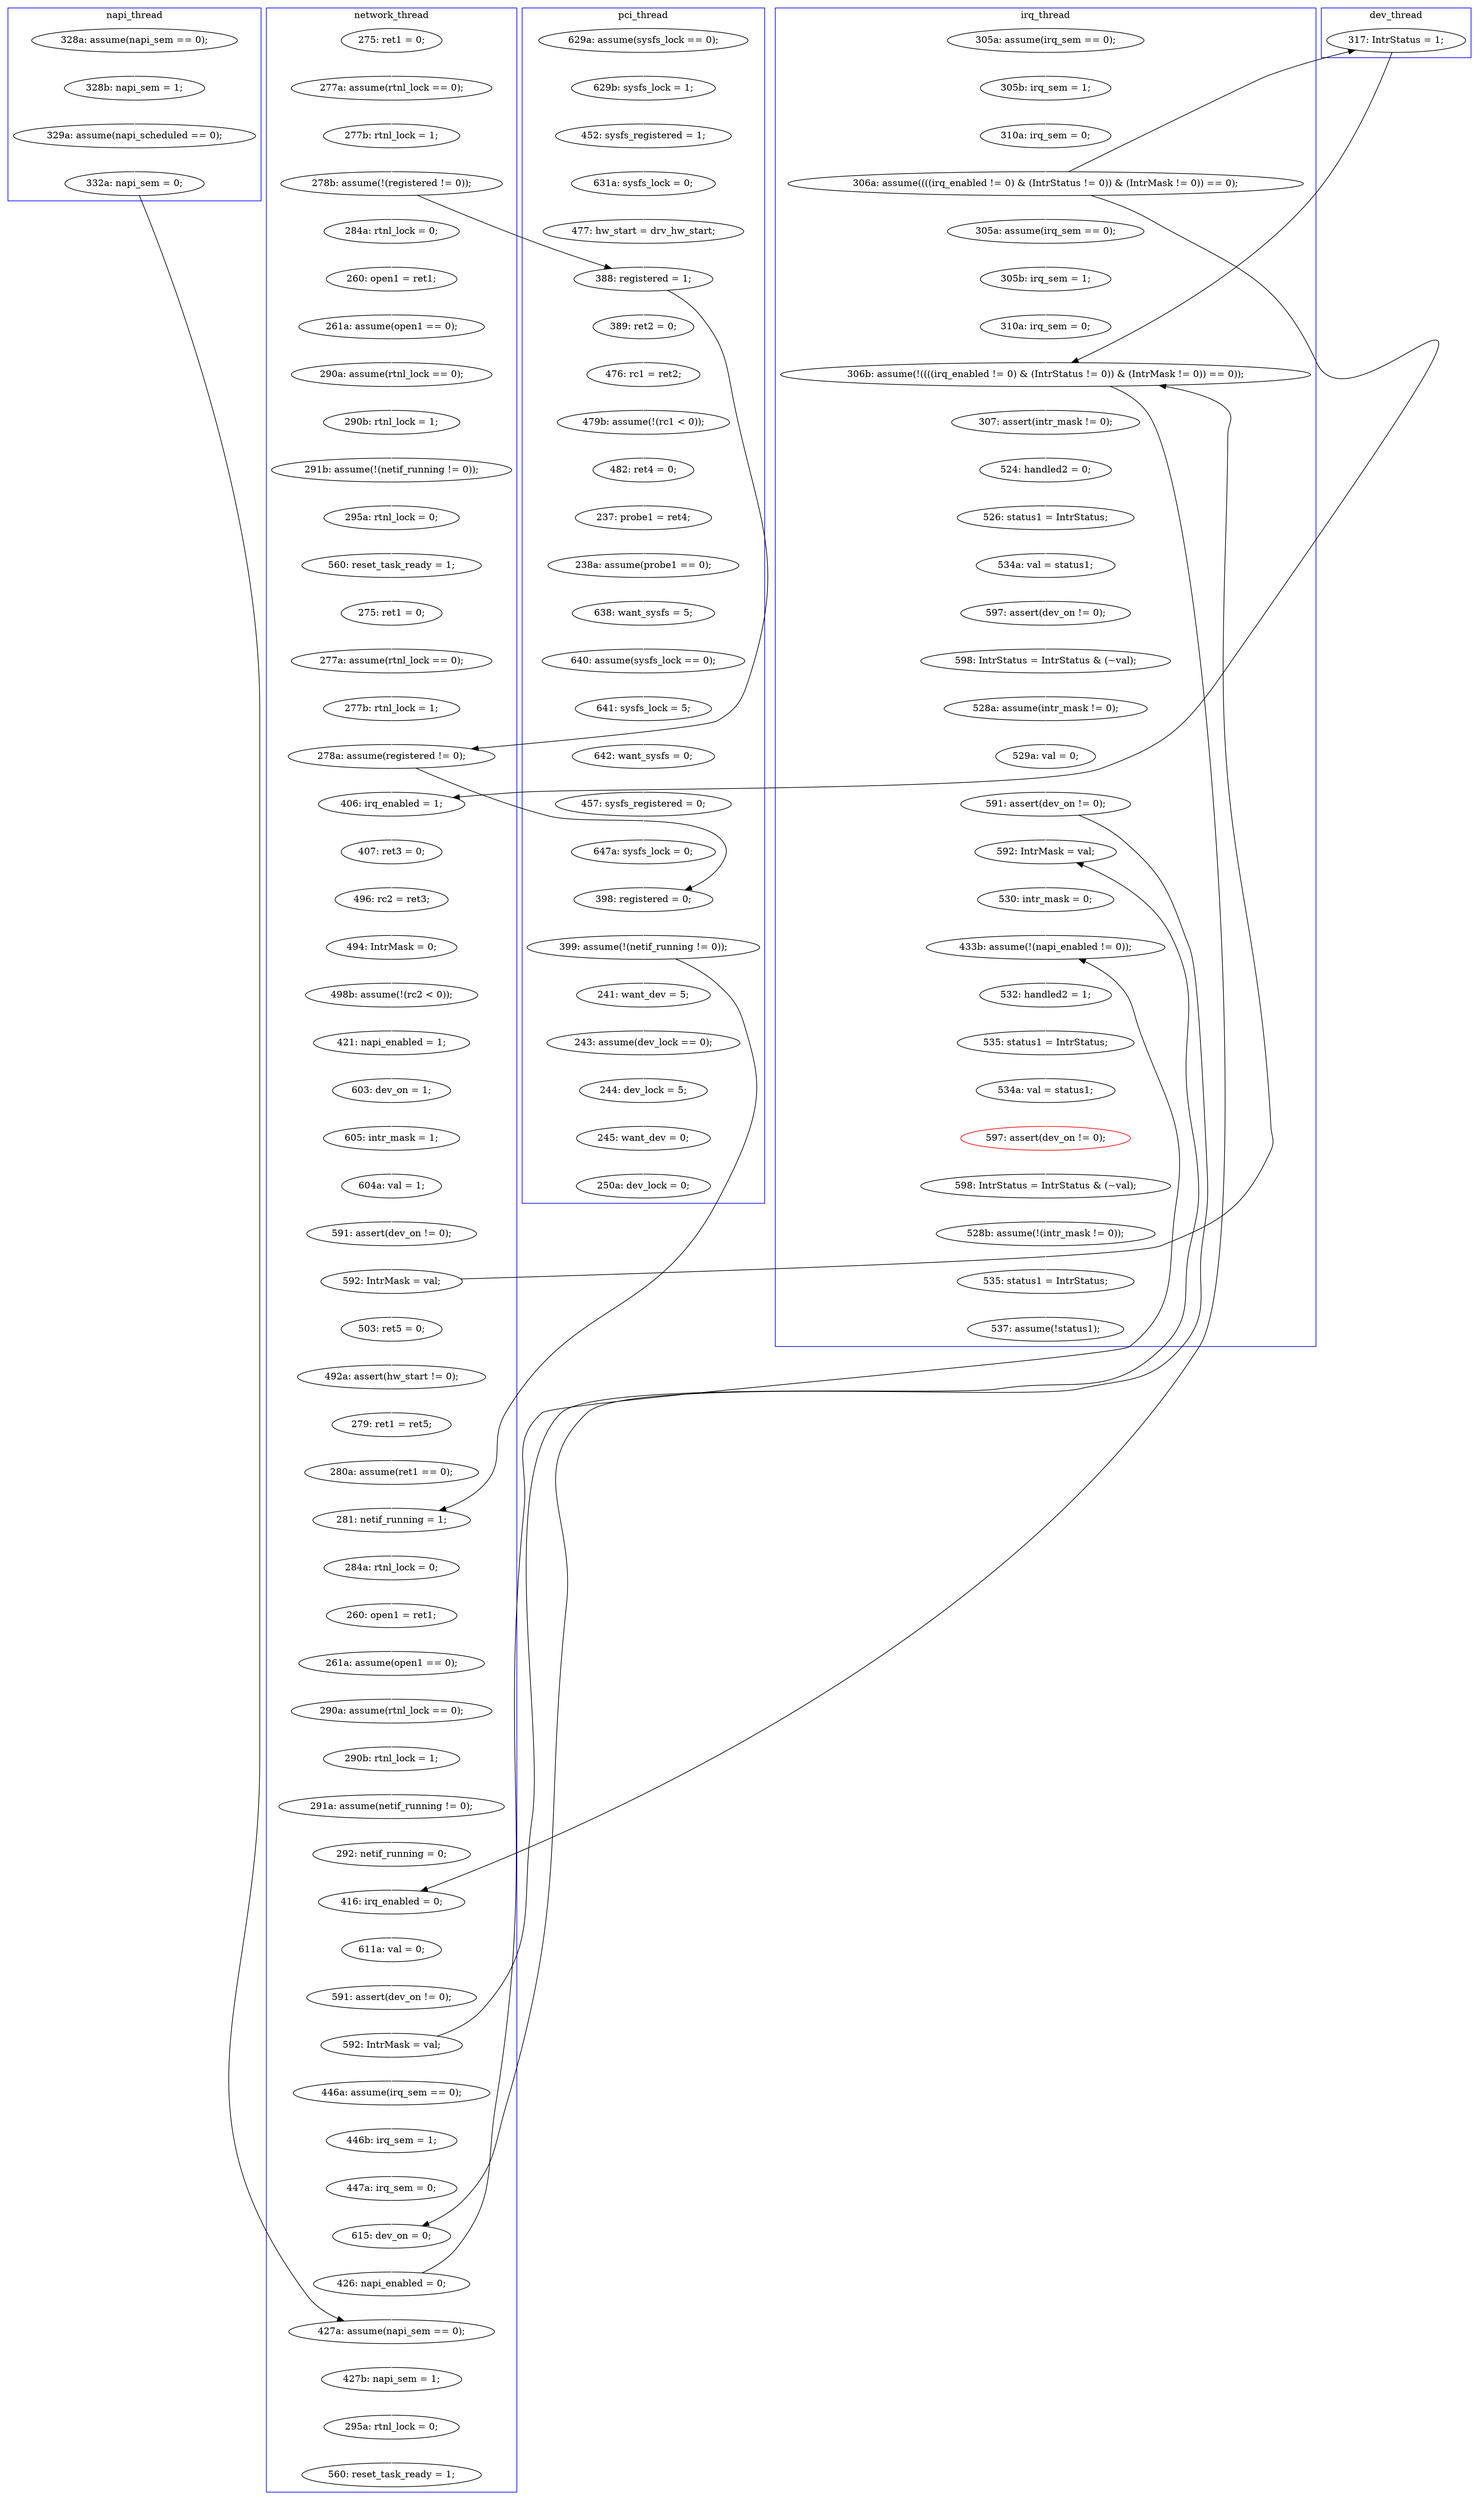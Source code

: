 digraph Counterexample {
	28 -> 30 [color = white, style = solid]
	74 -> 77 [color = white, style = solid]
	205 -> 206 [color = white, style = solid]
	257 -> 264 [color = white, style = solid]
	273 -> 276 [color = white, style = solid]
	71 -> 72 [color = white, style = solid]
	117 -> 119 [color = white, style = solid]
	178 -> 184 [color = white, style = solid]
	218 -> 222 [color = white, style = solid]
	133 -> 134 [color = white, style = solid]
	35 -> 36 [color = white, style = solid]
	184 -> 186 [color = white, style = solid]
	252 -> 253 [color = white, style = solid]
	112 -> 123 [color = white, style = solid]
	210 -> 212 [color = white, style = solid]
	151 -> 156 [color = white, style = solid]
	65 -> 68 [color = white, style = solid]
	49 -> 159 [color = black, style = solid, constraint = false]
	183 -> 218 [color = black, style = solid, constraint = false]
	213 -> 218 [color = white, style = solid]
	26 -> 27 [color = white, style = solid]
	206 -> 225 [color = white, style = solid]
	197 -> 205 [color = white, style = solid]
	226 -> 227 [color = black, style = solid, constraint = false]
	72 -> 74 [color = white, style = solid]
	166 -> 171 [color = white, style = solid]
	49 -> 179 [color = white, style = solid]
	252 -> 271 [color = black, style = solid, constraint = false]
	181 -> 183 [color = white, style = solid]
	100 -> 101 [color = white, style = solid]
	191 -> 192 [color = white, style = solid]
	98 -> 253 [color = black, style = solid, constraint = false]
	209 -> 210 [color = white, style = solid]
	237 -> 248 [color = white, style = solid]
	119 -> 138 [color = white, style = solid]
	245 -> 260 [color = white, style = solid]
	243 -> 244 [color = white, style = solid]
	287 -> 291 [color = white, style = solid]
	101 -> 102 [color = white, style = solid]
	87 -> 91 [color = white, style = solid]
	212 -> 213 [color = white, style = solid]
	57 -> 58 [color = white, style = solid]
	64 -> 65 [color = white, style = solid]
	102 -> 105 [color = white, style = solid]
	283 -> 287 [color = white, style = solid]
	185 -> 191 [color = white, style = solid]
	194 -> 196 [color = white, style = solid]
	134 -> 137 [color = white, style = solid]
	77 -> 82 [color = white, style = solid]
	226 -> 235 [color = white, style = solid]
	276 -> 279 [color = white, style = solid]
	119 -> 169 [color = black, style = solid, constraint = false]
	105 -> 106 [color = white, style = solid]
	171 -> 173 [color = white, style = solid]
	139 -> 140 [color = white, style = solid]
	159 -> 183 [color = black, style = solid, constraint = false]
	224 -> 226 [color = white, style = solid]
	165 -> 166 [color = white, style = solid]
	179 -> 180 [color = white, style = solid]
	156 -> 162 [color = white, style = solid]
	282 -> 283 [color = white, style = solid]
	169 -> 172 [color = white, style = solid]
	30 -> 100 [color = black, style = solid, constraint = false]
	235 -> 236 [color = white, style = solid]
	244 -> 245 [color = white, style = solid]
	180 -> 181 [color = white, style = solid]
	137 -> 146 [color = white, style = solid]
	30 -> 64 [color = white, style = solid]
	236 -> 237 [color = white, style = solid]
	47 -> 49 [color = white, style = solid]
	222 -> 224 [color = white, style = solid]
	75 -> 76 [color = white, style = solid]
	36 -> 47 [color = white, style = solid]
	138 -> 139 [color = white, style = solid]
	203 -> 209 [color = white, style = solid]
	291 -> 292 [color = white, style = solid]
	146 -> 169 [color = white, style = solid]
	143 -> 145 [color = white, style = solid]
	60 -> 98 [color = white, style = solid]
	123 -> 132 [color = white, style = solid]
	100 -> 119 [color = black, style = solid, constraint = false]
	109 -> 112 [color = white, style = solid]
	82 -> 114 [color = white, style = solid]
	162 -> 163 [color = white, style = solid]
	192 -> 194 [color = white, style = solid]
	27 -> 28 [color = white, style = solid]
	254 -> 257 [color = white, style = solid]
	145 -> 151 [color = white, style = solid]
	227 -> 229 [color = white, style = solid]
	163 -> 165 [color = white, style = solid]
	271 -> 273 [color = white, style = solid]
	279 -> 282 [color = white, style = solid]
	173 -> 175 [color = white, style = solid]
	140 -> 143 [color = white, style = solid]
	172 -> 184 [color = black, style = solid, constraint = false]
	229 -> 271 [color = white, style = solid]
	132 -> 133 [color = white, style = solid]
	114 -> 116 [color = white, style = solid]
	172 -> 239 [color = white, style = solid]
	253 -> 254 [color = white, style = solid]
	225 -> 227 [color = white, style = solid]
	196 -> 197 [color = white, style = solid]
	186 -> 200 [color = white, style = solid]
	183 -> 185 [color = white, style = solid]
	175 -> 178 [color = white, style = solid]
	166 -> 183 [color = black, style = solid, constraint = false]
	248 -> 252 [color = white, style = solid]
	49 -> 138 [color = black, style = solid, constraint = false]
	106 -> 109 [color = white, style = solid]
	76 -> 87 [color = white, style = solid]
	58 -> 60 [color = white, style = solid]
	93 -> 100 [color = white, style = solid]
	91 -> 93 [color = white, style = solid]
	68 -> 71 [color = white, style = solid]
	239 -> 243 [color = white, style = solid]
	200 -> 203 [color = white, style = solid]
	225 -> 248 [color = black, style = solid, constraint = false]
	116 -> 117 [color = white, style = solid]
	subgraph cluster7 {
		label = dev_thread
		color = blue
		159  [label = "317: IntrStatus = 1;"]
	}
	subgraph cluster3 {
		label = irq_thread
		color = blue
		292  [label = "537: assume(!status1);"]
		283  [label = "598: IntrStatus = IntrStatus & (~val);"]
		192  [label = "526: status1 = IntrStatus;"]
		206  [label = "529a: val = 0;"]
		47  [label = "310a: irq_sem = 0;"]
		191  [label = "524: handled2 = 0;"]
		205  [label = "528a: assume(intr_mask != 0);"]
		185  [label = "307: assert(intr_mask != 0);"]
		279  [label = "534a: val = status1;"]
		271  [label = "433b: assume(!(napi_enabled != 0));"]
		197  [label = "598: IntrStatus = IntrStatus & (~val);"]
		179  [label = "305a: assume(irq_sem == 0);"]
		183  [label = "306b: assume(!((((irq_enabled != 0) & (IntrStatus != 0)) & (IntrMask != 0)) == 0));"]
		181  [label = "310a: irq_sem = 0;"]
		282  [label = "597: assert(dev_on != 0);", color = red]
		49  [label = "306a: assume((((irq_enabled != 0) & (IntrStatus != 0)) & (IntrMask != 0)) == 0);"]
		196  [label = "597: assert(dev_on != 0);"]
		287  [label = "528b: assume(!(intr_mask != 0));"]
		35  [label = "305a: assume(irq_sem == 0);"]
		229  [label = "530: intr_mask = 0;"]
		194  [label = "534a: val = status1;"]
		36  [label = "305b: irq_sem = 1;"]
		276  [label = "535: status1 = IntrStatus;"]
		227  [label = "592: IntrMask = val;"]
		180  [label = "305b: irq_sem = 1;"]
		291  [label = "535: status1 = IntrStatus;"]
		225  [label = "591: assert(dev_on != 0);"]
		273  [label = "532: handled2 = 1;"]
	}
	subgraph cluster4 {
		label = napi_thread
		color = blue
		60  [label = "329a: assume(napi_scheduled == 0);"]
		57  [label = "328a: assume(napi_sem == 0);"]
		98  [label = "332a: napi_sem = 0;"]
		58  [label = "328b: napi_sem = 1;"]
	}
	subgraph cluster1 {
		label = pci_thread
		color = blue
		101  [label = "389: ret2 = 0;"]
		109  [label = "237: probe1 = ret4;"]
		100  [label = "388: registered = 1;"]
		76  [label = "629b: sysfs_lock = 1;"]
		169  [label = "398: registered = 0;"]
		244  [label = "244: dev_lock = 5;"]
		87  [label = "452: sysfs_registered = 1;"]
		123  [label = "638: want_sysfs = 5;"]
		133  [label = "641: sysfs_lock = 5;"]
		239  [label = "241: want_dev = 5;"]
		243  [label = "243: assume(dev_lock == 0);"]
		105  [label = "479b: assume(!(rc1 < 0));"]
		146  [label = "647a: sysfs_lock = 0;"]
		134  [label = "642: want_sysfs = 0;"]
		93  [label = "477: hw_start = drv_hw_start;"]
		260  [label = "250a: dev_lock = 0;"]
		102  [label = "476: rc1 = ret2;"]
		106  [label = "482: ret4 = 0;"]
		137  [label = "457: sysfs_registered = 0;"]
		75  [label = "629a: assume(sysfs_lock == 0);"]
		172  [label = "399: assume(!(netif_running != 0));"]
		112  [label = "238a: assume(probe1 == 0);"]
		91  [label = "631a: sysfs_lock = 0;"]
		245  [label = "245: want_dev = 0;"]
		132  [label = "640: assume(sysfs_lock == 0);"]
	}
	subgraph cluster2 {
		label = network_thread
		color = blue
		68  [label = "261a: assume(open1 == 0);"]
		212  [label = "291a: assume(netif_running != 0);"]
		200  [label = "260: open1 = ret1;"]
		114  [label = "275: ret1 = 0;"]
		253  [label = "427a: assume(napi_sem == 0);"]
		166  [label = "592: IntrMask = val;"]
		254  [label = "427b: napi_sem = 1;"]
		178  [label = "280a: assume(ret1 == 0);"]
		145  [label = "498b: assume(!(rc2 < 0));"]
		236  [label = "446b: irq_sem = 1;"]
		213  [label = "292: netif_running = 0;"]
		264  [label = "560: reset_task_ready = 1;"]
		65  [label = "260: open1 = ret1;"]
		74  [label = "291b: assume(!(netif_running != 0));"]
		139  [label = "407: ret3 = 0;"]
		28  [label = "277b: rtnl_lock = 1;"]
		143  [label = "494: IntrMask = 0;"]
		235  [label = "446a: assume(irq_sem == 0);"]
		117  [label = "277b: rtnl_lock = 1;"]
		184  [label = "281: netif_running = 1;"]
		222  [label = "611a: val = 0;"]
		72  [label = "290b: rtnl_lock = 1;"]
		203  [label = "261a: assume(open1 == 0);"]
		218  [label = "416: irq_enabled = 0;"]
		209  [label = "290a: assume(rtnl_lock == 0);"]
		156  [label = "603: dev_on = 1;"]
		77  [label = "295a: rtnl_lock = 0;"]
		173  [label = "492a: assert(hw_start != 0);"]
		224  [label = "591: assert(dev_on != 0);"]
		82  [label = "560: reset_task_ready = 1;"]
		210  [label = "290b: rtnl_lock = 1;"]
		186  [label = "284a: rtnl_lock = 0;"]
		165  [label = "591: assert(dev_on != 0);"]
		257  [label = "295a: rtnl_lock = 0;"]
		163  [label = "604a: val = 1;"]
		226  [label = "592: IntrMask = val;"]
		30  [label = "278b: assume(!(registered != 0));"]
		162  [label = "605: intr_mask = 1;"]
		26  [label = "275: ret1 = 0;"]
		138  [label = "406: irq_enabled = 1;"]
		116  [label = "277a: assume(rtnl_lock == 0);"]
		252  [label = "426: napi_enabled = 0;"]
		171  [label = "503: ret5 = 0;"]
		27  [label = "277a: assume(rtnl_lock == 0);"]
		119  [label = "278a: assume(registered != 0);"]
		237  [label = "447a: irq_sem = 0;"]
		140  [label = "496: rc2 = ret3;"]
		248  [label = "615: dev_on = 0;"]
		151  [label = "421: napi_enabled = 1;"]
		175  [label = "279: ret1 = ret5;"]
		71  [label = "290a: assume(rtnl_lock == 0);"]
		64  [label = "284a: rtnl_lock = 0;"]
	}
}